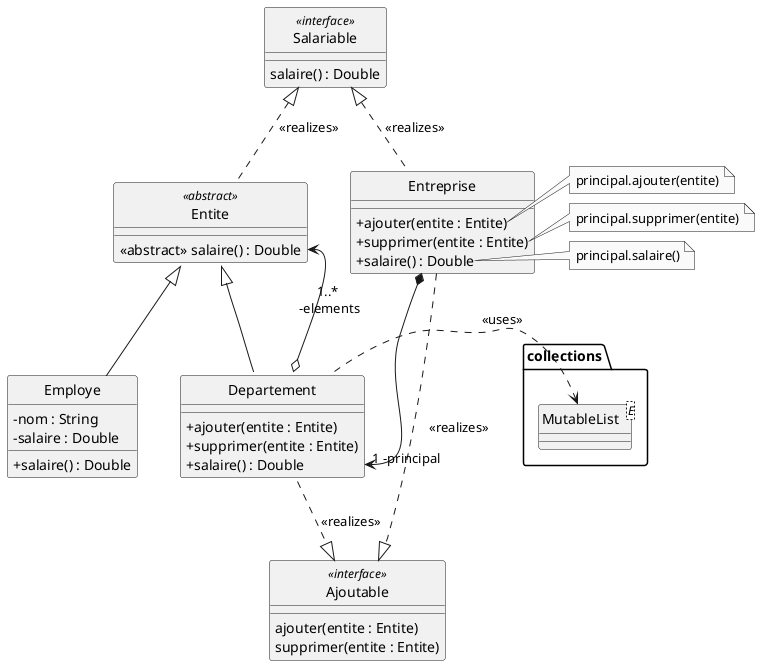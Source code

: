 @startuml
hide circle
skinparam monochrome true
skinparam classAttributeIconSize 0
skinparam backgroundcolor white
skinparam groupInheritance 4

class Salariable <<interface>> {
  salaire() : Double
}

Entite .up.|>Salariable : << realizes >>
Entreprise .up.|> Salariable : << realizes >>

class Ajoutable <<interface>> {
    ajouter(entite : Entite)
    supprimer(entite : Entite)  
}


class Entite <<abstract>> {
  <<abstract>> salaire() : Double
}

    class Employe {
    - nom : String 
    - salaire : Double   
    + salaire() : Double
  }

  class Departement {
    + ajouter(entite : Entite)
    + supprimer(entite : Entite)
    + salaire() : Double
  }

Departement ..|> Ajoutable : << realizes >>

class Entreprise {
    + ajouter(entite : Entite)
    + supprimer(entite : Entite)
    + salaire() : Double
}

Entreprise ..|> Ajoutable : << realizes >>

note right of Entreprise::ajouter
principal.ajouter(entite)
end note

note right of Entreprise::supprimer
principal.supprimer(entite)
end note

note right of Entreprise::salaire
principal.salaire()
end note


Employe -up-|> Entite
Departement -up-|> Entite
Departement o--> "1..*\n -elements" Entite::salaire
Entreprise *-down->"1 -principal" Departement::salaire

class collections.MutableList<E> {
}

Departement .> collections.MutableList : << uses >>


@enduml
